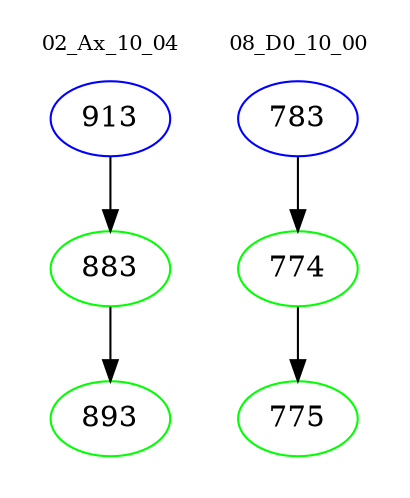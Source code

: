digraph{
subgraph cluster_0 {
color = white
label = "02_Ax_10_04";
fontsize=10;
T0_913 [label="913", color="blue"]
T0_913 -> T0_883 [color="black"]
T0_883 [label="883", color="green"]
T0_883 -> T0_893 [color="black"]
T0_893 [label="893", color="green"]
}
subgraph cluster_1 {
color = white
label = "08_D0_10_00";
fontsize=10;
T1_783 [label="783", color="blue"]
T1_783 -> T1_774 [color="black"]
T1_774 [label="774", color="green"]
T1_774 -> T1_775 [color="black"]
T1_775 [label="775", color="green"]
}
}

